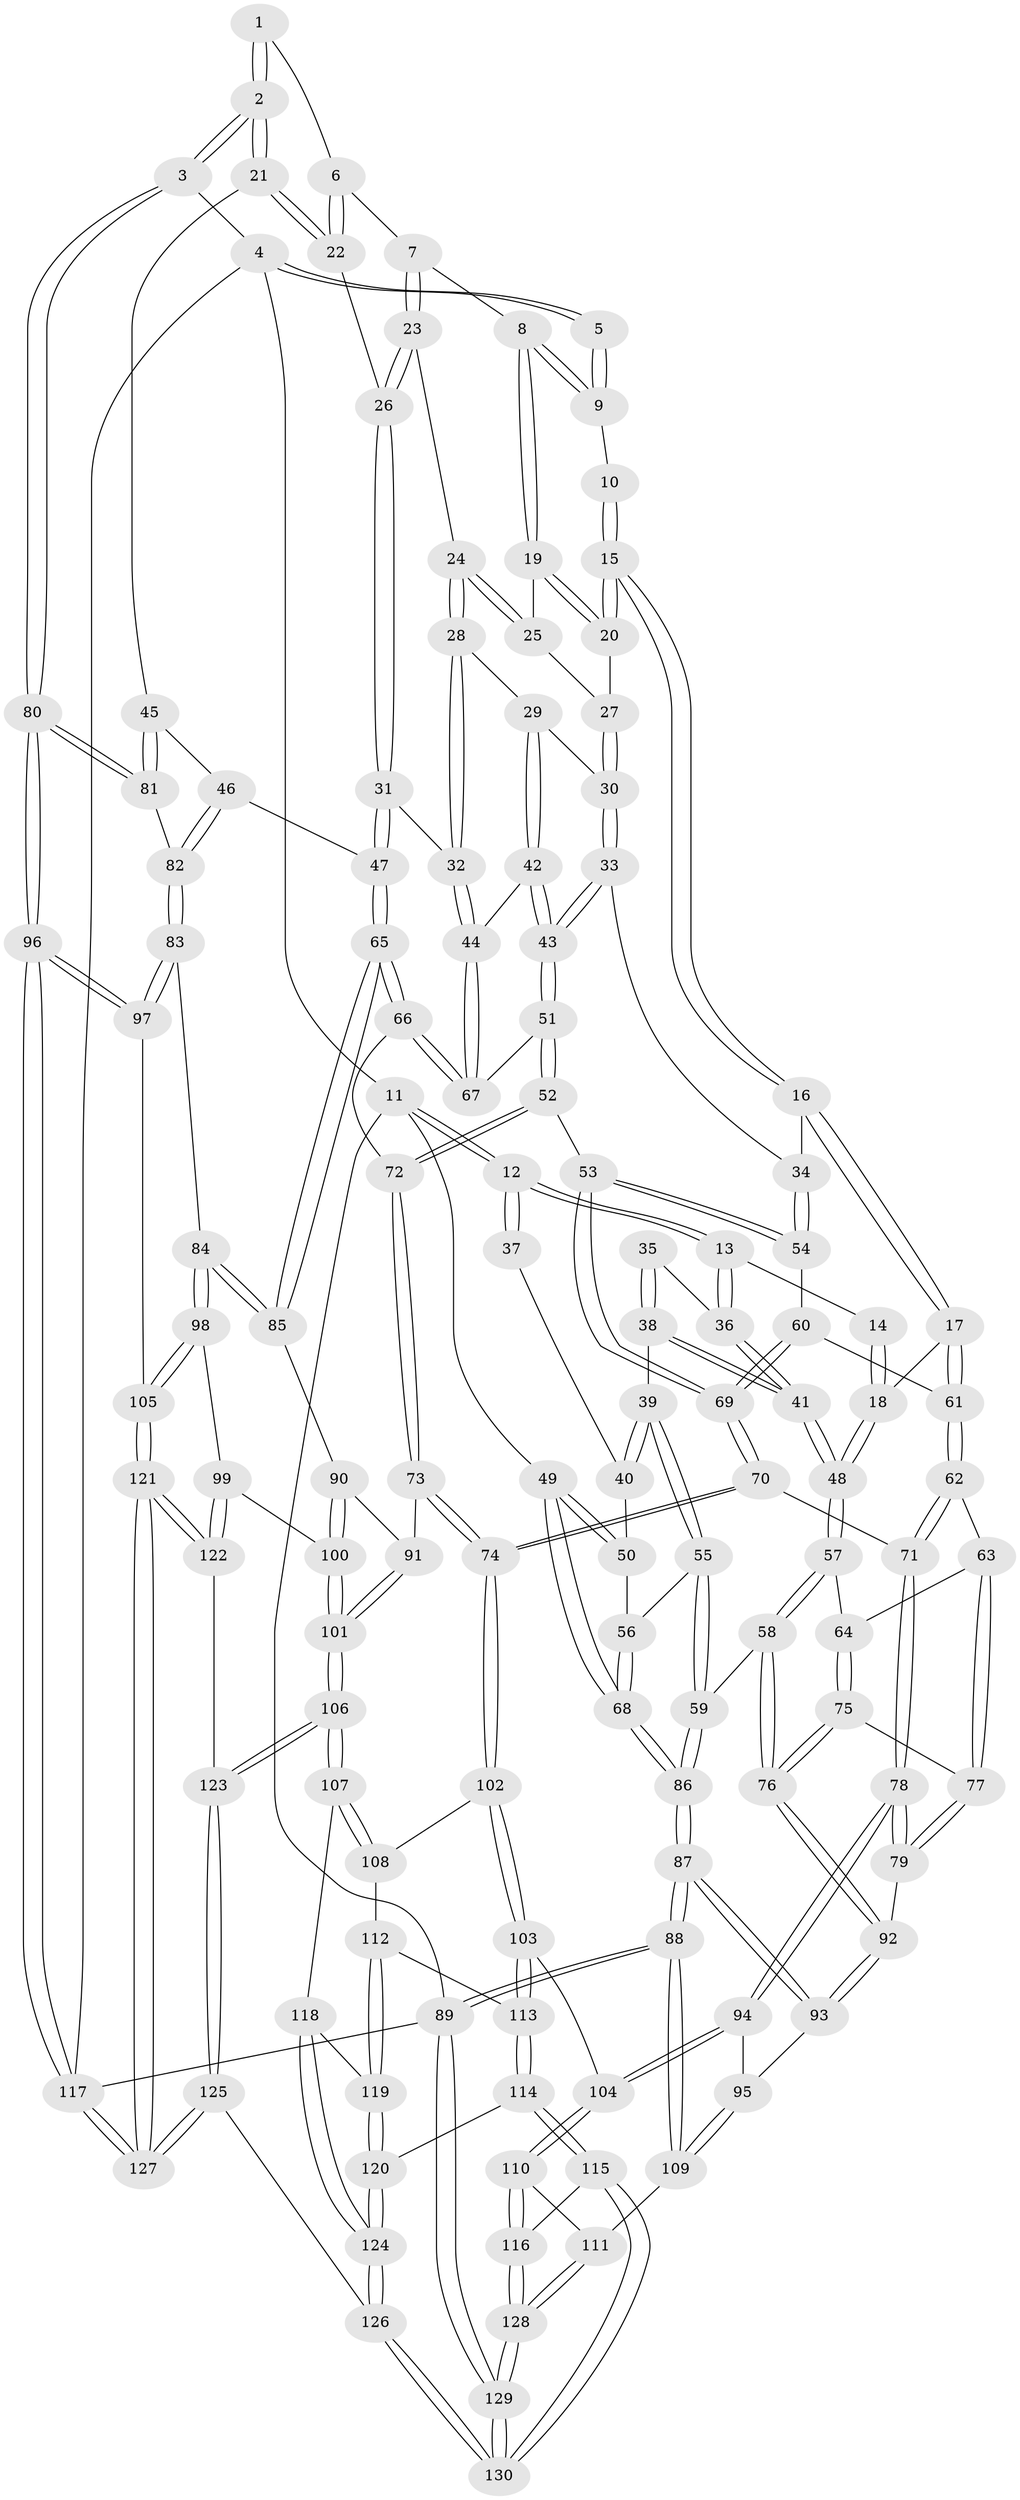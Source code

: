 // coarse degree distribution, {3: 0.12087912087912088, 6: 0.12087912087912088, 5: 0.46153846153846156, 7: 0.01098901098901099, 4: 0.27472527472527475, 2: 0.01098901098901099}
// Generated by graph-tools (version 1.1) at 2025/24/03/03/25 07:24:36]
// undirected, 130 vertices, 322 edges
graph export_dot {
graph [start="1"]
  node [color=gray90,style=filled];
  1 [pos="+0.8302252285039663+0.058331231330163255"];
  2 [pos="+1+0.22597728440262693"];
  3 [pos="+1+0.21160808216091515"];
  4 [pos="+1+0"];
  5 [pos="+0.7851242636496852+0"];
  6 [pos="+0.8130741723773027+0.1055397413933983"];
  7 [pos="+0.7533120827335147+0.11816718687128536"];
  8 [pos="+0.6143142717844329+0"];
  9 [pos="+0.6023869090077408+0"];
  10 [pos="+0.5095135702565406+0"];
  11 [pos="+0+0"];
  12 [pos="+0+0"];
  13 [pos="+0+0"];
  14 [pos="+0.2630661551787359+0"];
  15 [pos="+0.42067063634224483+0.1803915569718225"];
  16 [pos="+0.3824857487581218+0.21267173355754052"];
  17 [pos="+0.36238836075838565+0.2155074777220775"];
  18 [pos="+0.31604791883686356+0.20117236174400338"];
  19 [pos="+0.6045463801385305+0.05210287033095882"];
  20 [pos="+0.4291752054820635+0.17860628518884283"];
  21 [pos="+1+0.2383344706474664"];
  22 [pos="+0.8634077174742172+0.20585736253548034"];
  23 [pos="+0.7427219364105374+0.1804758722656498"];
  24 [pos="+0.6344521786784921+0.1609667760238303"];
  25 [pos="+0.6104702157631038+0.13058340935118323"];
  26 [pos="+0.7773548236008092+0.22642714155138882"];
  27 [pos="+0.5530440534841046+0.18443054174419643"];
  28 [pos="+0.6444211867927708+0.2421423914225937"];
  29 [pos="+0.5593584488209911+0.2535354226201019"];
  30 [pos="+0.5462888762678408+0.23743012489351187"];
  31 [pos="+0.749150635178562+0.27261099168208003"];
  32 [pos="+0.6620889552125494+0.2748742958834386"];
  33 [pos="+0.47619678355939815+0.2623830021621077"];
  34 [pos="+0.4436718709377375+0.2550260392097863"];
  35 [pos="+0.06584487190225498+0.21874692933229492"];
  36 [pos="+0.198221396443624+0.19926722444778341"];
  37 [pos="+0.0618030624830062+0.21809302822879345"];
  38 [pos="+0.14616927749668332+0.2790547686896818"];
  39 [pos="+0.1393653068984375+0.2860057751372066"];
  40 [pos="+0.05788064833926086+0.2729232029346023"];
  41 [pos="+0.24732160054621327+0.23338425075494312"];
  42 [pos="+0.5630723271965957+0.2919760794299348"];
  43 [pos="+0.5340891109351935+0.325243082223931"];
  44 [pos="+0.6425285108029503+0.30774487778932275"];
  45 [pos="+0.9056101314153635+0.3448418739653984"];
  46 [pos="+0.8170162265410019+0.3827014830507429"];
  47 [pos="+0.7809639234106487+0.3757000155377029"];
  48 [pos="+0.24961774647713122+0.23389693140532047"];
  49 [pos="+0+0"];
  50 [pos="+0.05230936538860207+0.2863632728324688"];
  51 [pos="+0.5311840213581421+0.3615095267603508"];
  52 [pos="+0.5306400695722606+0.3626799676366164"];
  53 [pos="+0.4884603847794144+0.3729771113699903"];
  54 [pos="+0.46776509482671785+0.36117886311510083"];
  55 [pos="+0.08899244315096817+0.38546146844855483"];
  56 [pos="+0.04633842037889931+0.3019592679575079"];
  57 [pos="+0.24300943019880747+0.3014621100658367"];
  58 [pos="+0.16884684175181539+0.4321676528291936"];
  59 [pos="+0.08969345541133275+0.3951247509466712"];
  60 [pos="+0.4005658016646427+0.36707663050537426"];
  61 [pos="+0.3785974576071375+0.3596201098259945"];
  62 [pos="+0.34449385175938974+0.3964353037337608"];
  63 [pos="+0.3332208441581901+0.3978933111668725"];
  64 [pos="+0.3147358045530033+0.3906427131156692"];
  65 [pos="+0.7074956159346548+0.4257541371235695"];
  66 [pos="+0.6625721187007082+0.39733190169666405"];
  67 [pos="+0.6407418963238978+0.3307844494689069"];
  68 [pos="+0+0.27585669996691553"];
  69 [pos="+0.4530445243190473+0.4788353175139933"];
  70 [pos="+0.44953014235231237+0.5287658607336414"];
  71 [pos="+0.42387995456634586+0.5311801859825932"];
  72 [pos="+0.5720808783640775+0.4217793209498072"];
  73 [pos="+0.5345306974886858+0.5437926348731705"];
  74 [pos="+0.5160580944463573+0.555334371139734"];
  75 [pos="+0.18798592963972102+0.44467376300038014"];
  76 [pos="+0.17689179823574114+0.44572188630546444"];
  77 [pos="+0.2994761346967275+0.4630162739332484"];
  78 [pos="+0.3797424630687035+0.5516988716820966"];
  79 [pos="+0.327928946118586+0.5152024241128845"];
  80 [pos="+1+0.5761168048489002"];
  81 [pos="+0.9186996942299347+0.5230264410996331"];
  82 [pos="+0.8616280310244886+0.5280527893581247"];
  83 [pos="+0.8195238937334568+0.5604846026771624"];
  84 [pos="+0.8124822424100046+0.5632052508430201"];
  85 [pos="+0.7021993301785346+0.5147166144940724"];
  86 [pos="+0+0.5258189923724846"];
  87 [pos="+0+0.5809018189975569"];
  88 [pos="+0+0.7396724494418233"];
  89 [pos="+0+1"];
  90 [pos="+0.6789224268239343+0.5310293680568169"];
  91 [pos="+0.6750128281775073+0.5329788798383419"];
  92 [pos="+0.17865683572159977+0.5151107140702227"];
  93 [pos="+0.17109253883000805+0.5460534649814024"];
  94 [pos="+0.31046437329550297+0.6485868542673675"];
  95 [pos="+0.20252552280288375+0.6251205909336389"];
  96 [pos="+1+0.6942606185620899"];
  97 [pos="+0.9808529621836372+0.7426506810867662"];
  98 [pos="+0.7722131106117511+0.7094846768376853"];
  99 [pos="+0.7681216028115118+0.7111790904253478"];
  100 [pos="+0.755050935769459+0.7138625107115535"];
  101 [pos="+0.6546214343922367+0.7488090326041562"];
  102 [pos="+0.5222894532074052+0.5962499142912129"];
  103 [pos="+0.3595191166126991+0.7168328503956765"];
  104 [pos="+0.31932139426229944+0.668649159901473"];
  105 [pos="+0.9363088153105192+0.7609169684162139"];
  106 [pos="+0.6407562203019714+0.7582613247643873"];
  107 [pos="+0.6049702052031015+0.7518540197496921"];
  108 [pos="+0.5499502882768339+0.682676237932666"];
  109 [pos="+0.07585728988200423+0.7772640930248016"];
  110 [pos="+0.1937335891753345+0.8306287451322785"];
  111 [pos="+0.10354041147717004+0.8010625056715449"];
  112 [pos="+0.3852449084640275+0.7331359160391423"];
  113 [pos="+0.3621521914800136+0.7215659011471784"];
  114 [pos="+0.2840779866776046+0.877477612577084"];
  115 [pos="+0.27432796948019655+0.8826767625426312"];
  116 [pos="+0.2618373755892762+0.8766837173231246"];
  117 [pos="+1+1"];
  118 [pos="+0.5955494725137094+0.7596308130188375"];
  119 [pos="+0.44292820418755907+0.8115578578824126"];
  120 [pos="+0.4250759457748289+0.8792045321854128"];
  121 [pos="+0.8545678797783711+0.9081995676887205"];
  122 [pos="+0.803902957673746+0.8802062836224499"];
  123 [pos="+0.6762141550053414+0.8527426111067066"];
  124 [pos="+0.49187403296912763+0.9694825269736665"];
  125 [pos="+0.6168182844454194+1"];
  126 [pos="+0.531152159500741+1"];
  127 [pos="+0.90961211210286+1"];
  128 [pos="+0.11389038824293736+0.9994340304010677"];
  129 [pos="+0.06321102079284578+1"];
  130 [pos="+0.3014717695786514+1"];
  1 -- 2;
  1 -- 2;
  1 -- 6;
  2 -- 3;
  2 -- 3;
  2 -- 21;
  2 -- 21;
  3 -- 4;
  3 -- 80;
  3 -- 80;
  4 -- 5;
  4 -- 5;
  4 -- 11;
  4 -- 117;
  5 -- 9;
  5 -- 9;
  6 -- 7;
  6 -- 22;
  6 -- 22;
  7 -- 8;
  7 -- 23;
  7 -- 23;
  8 -- 9;
  8 -- 9;
  8 -- 19;
  8 -- 19;
  9 -- 10;
  10 -- 15;
  10 -- 15;
  11 -- 12;
  11 -- 12;
  11 -- 49;
  11 -- 89;
  12 -- 13;
  12 -- 13;
  12 -- 37;
  12 -- 37;
  13 -- 14;
  13 -- 36;
  13 -- 36;
  14 -- 18;
  14 -- 18;
  15 -- 16;
  15 -- 16;
  15 -- 20;
  15 -- 20;
  16 -- 17;
  16 -- 17;
  16 -- 34;
  17 -- 18;
  17 -- 61;
  17 -- 61;
  18 -- 48;
  18 -- 48;
  19 -- 20;
  19 -- 20;
  19 -- 25;
  20 -- 27;
  21 -- 22;
  21 -- 22;
  21 -- 45;
  22 -- 26;
  23 -- 24;
  23 -- 26;
  23 -- 26;
  24 -- 25;
  24 -- 25;
  24 -- 28;
  24 -- 28;
  25 -- 27;
  26 -- 31;
  26 -- 31;
  27 -- 30;
  27 -- 30;
  28 -- 29;
  28 -- 32;
  28 -- 32;
  29 -- 30;
  29 -- 42;
  29 -- 42;
  30 -- 33;
  30 -- 33;
  31 -- 32;
  31 -- 47;
  31 -- 47;
  32 -- 44;
  32 -- 44;
  33 -- 34;
  33 -- 43;
  33 -- 43;
  34 -- 54;
  34 -- 54;
  35 -- 36;
  35 -- 38;
  35 -- 38;
  36 -- 41;
  36 -- 41;
  37 -- 40;
  38 -- 39;
  38 -- 41;
  38 -- 41;
  39 -- 40;
  39 -- 40;
  39 -- 55;
  39 -- 55;
  40 -- 50;
  41 -- 48;
  41 -- 48;
  42 -- 43;
  42 -- 43;
  42 -- 44;
  43 -- 51;
  43 -- 51;
  44 -- 67;
  44 -- 67;
  45 -- 46;
  45 -- 81;
  45 -- 81;
  46 -- 47;
  46 -- 82;
  46 -- 82;
  47 -- 65;
  47 -- 65;
  48 -- 57;
  48 -- 57;
  49 -- 50;
  49 -- 50;
  49 -- 68;
  49 -- 68;
  50 -- 56;
  51 -- 52;
  51 -- 52;
  51 -- 67;
  52 -- 53;
  52 -- 72;
  52 -- 72;
  53 -- 54;
  53 -- 54;
  53 -- 69;
  53 -- 69;
  54 -- 60;
  55 -- 56;
  55 -- 59;
  55 -- 59;
  56 -- 68;
  56 -- 68;
  57 -- 58;
  57 -- 58;
  57 -- 64;
  58 -- 59;
  58 -- 76;
  58 -- 76;
  59 -- 86;
  59 -- 86;
  60 -- 61;
  60 -- 69;
  60 -- 69;
  61 -- 62;
  61 -- 62;
  62 -- 63;
  62 -- 71;
  62 -- 71;
  63 -- 64;
  63 -- 77;
  63 -- 77;
  64 -- 75;
  64 -- 75;
  65 -- 66;
  65 -- 66;
  65 -- 85;
  65 -- 85;
  66 -- 67;
  66 -- 67;
  66 -- 72;
  68 -- 86;
  68 -- 86;
  69 -- 70;
  69 -- 70;
  70 -- 71;
  70 -- 74;
  70 -- 74;
  71 -- 78;
  71 -- 78;
  72 -- 73;
  72 -- 73;
  73 -- 74;
  73 -- 74;
  73 -- 91;
  74 -- 102;
  74 -- 102;
  75 -- 76;
  75 -- 76;
  75 -- 77;
  76 -- 92;
  76 -- 92;
  77 -- 79;
  77 -- 79;
  78 -- 79;
  78 -- 79;
  78 -- 94;
  78 -- 94;
  79 -- 92;
  80 -- 81;
  80 -- 81;
  80 -- 96;
  80 -- 96;
  81 -- 82;
  82 -- 83;
  82 -- 83;
  83 -- 84;
  83 -- 97;
  83 -- 97;
  84 -- 85;
  84 -- 85;
  84 -- 98;
  84 -- 98;
  85 -- 90;
  86 -- 87;
  86 -- 87;
  87 -- 88;
  87 -- 88;
  87 -- 93;
  87 -- 93;
  88 -- 89;
  88 -- 89;
  88 -- 109;
  88 -- 109;
  89 -- 129;
  89 -- 129;
  89 -- 117;
  90 -- 91;
  90 -- 100;
  90 -- 100;
  91 -- 101;
  91 -- 101;
  92 -- 93;
  92 -- 93;
  93 -- 95;
  94 -- 95;
  94 -- 104;
  94 -- 104;
  95 -- 109;
  95 -- 109;
  96 -- 97;
  96 -- 97;
  96 -- 117;
  96 -- 117;
  97 -- 105;
  98 -- 99;
  98 -- 105;
  98 -- 105;
  99 -- 100;
  99 -- 122;
  99 -- 122;
  100 -- 101;
  100 -- 101;
  101 -- 106;
  101 -- 106;
  102 -- 103;
  102 -- 103;
  102 -- 108;
  103 -- 104;
  103 -- 113;
  103 -- 113;
  104 -- 110;
  104 -- 110;
  105 -- 121;
  105 -- 121;
  106 -- 107;
  106 -- 107;
  106 -- 123;
  106 -- 123;
  107 -- 108;
  107 -- 108;
  107 -- 118;
  108 -- 112;
  109 -- 111;
  110 -- 111;
  110 -- 116;
  110 -- 116;
  111 -- 128;
  111 -- 128;
  112 -- 113;
  112 -- 119;
  112 -- 119;
  113 -- 114;
  113 -- 114;
  114 -- 115;
  114 -- 115;
  114 -- 120;
  115 -- 116;
  115 -- 130;
  115 -- 130;
  116 -- 128;
  116 -- 128;
  117 -- 127;
  117 -- 127;
  118 -- 119;
  118 -- 124;
  118 -- 124;
  119 -- 120;
  119 -- 120;
  120 -- 124;
  120 -- 124;
  121 -- 122;
  121 -- 122;
  121 -- 127;
  121 -- 127;
  122 -- 123;
  123 -- 125;
  123 -- 125;
  124 -- 126;
  124 -- 126;
  125 -- 126;
  125 -- 127;
  125 -- 127;
  126 -- 130;
  126 -- 130;
  128 -- 129;
  128 -- 129;
  129 -- 130;
  129 -- 130;
}
